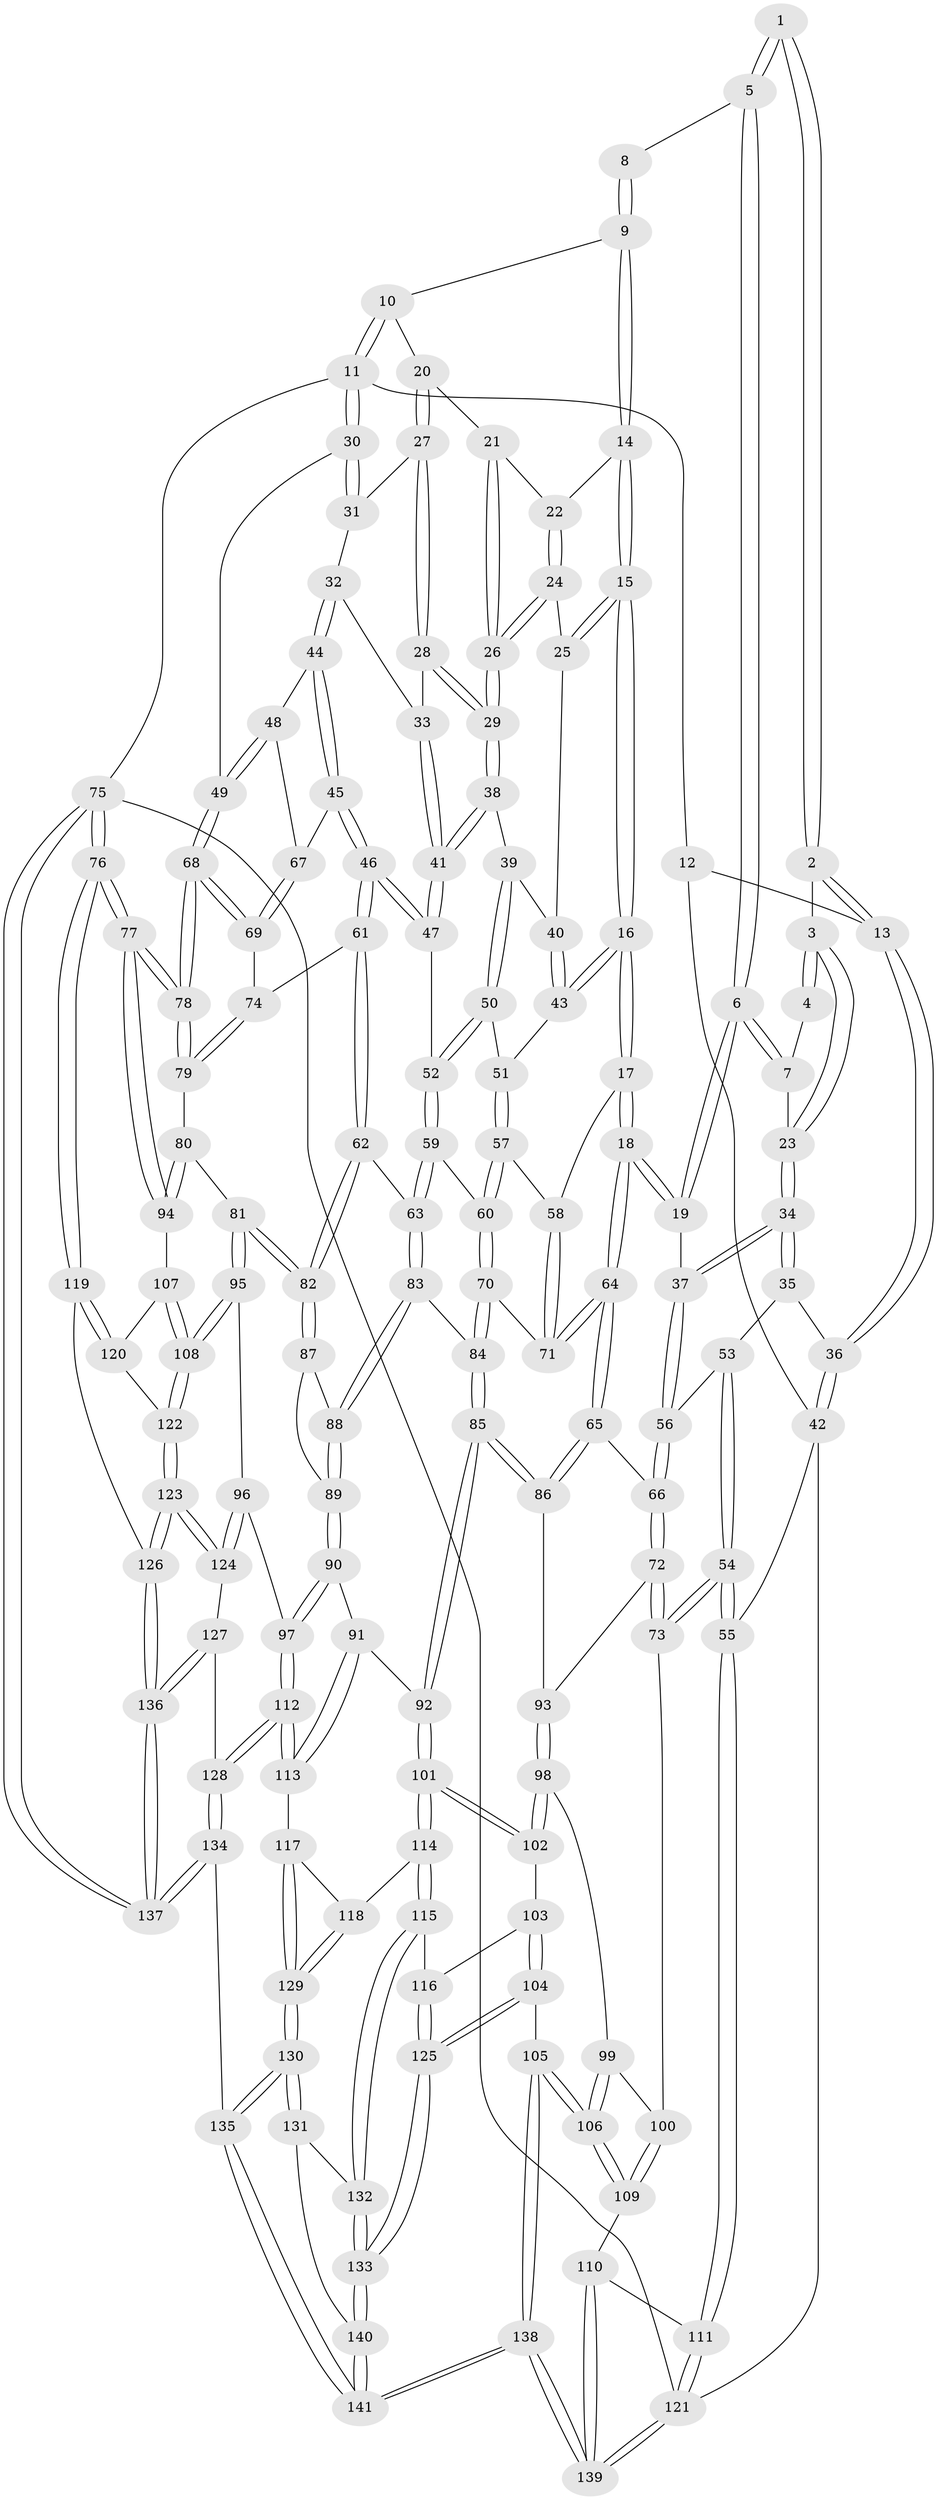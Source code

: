 // coarse degree distribution, {3: 0.47058823529411764, 2: 0.047058823529411764, 4: 0.4823529411764706}
// Generated by graph-tools (version 1.1) at 2025/38/03/04/25 23:38:27]
// undirected, 141 vertices, 349 edges
graph export_dot {
  node [color=gray90,style=filled];
  1 [pos="+0.29037152116025977+0"];
  2 [pos="+0.1284235281252612+0.0821425284196248"];
  3 [pos="+0.19008002587755243+0.11513529470092533"];
  4 [pos="+0.2487595280119196+0.01588637825751828"];
  5 [pos="+0.3364681237557208+0"];
  6 [pos="+0.3054090013421327+0.128931759598263"];
  7 [pos="+0.24187258163655773+0.09502887521707407"];
  8 [pos="+0.35794601149657895+0"];
  9 [pos="+0.4259175480550668+0"];
  10 [pos="+0.7434442919158242+0"];
  11 [pos="+1+0"];
  12 [pos="+0.1153488041482086+0"];
  13 [pos="+0.0664411761186443+0.08647496922462093"];
  14 [pos="+0.42730569430638543+0"];
  15 [pos="+0.40955820972718965+0.1752973346851744"];
  16 [pos="+0.36948449276228884+0.23932012437373054"];
  17 [pos="+0.35091909569475643+0.2506028735448237"];
  18 [pos="+0.34343292806734593+0.2527146572520381"];
  19 [pos="+0.31143398677706824+0.23084656501083975"];
  20 [pos="+0.7388212254364009+0.022877959003498368"];
  21 [pos="+0.6674212724152855+0.05540802462143581"];
  22 [pos="+0.5071908036242873+0"];
  23 [pos="+0.1947288415990397+0.12137470365870447"];
  24 [pos="+0.5258038983288665+0.03214299172469481"];
  25 [pos="+0.5126957918109222+0.1292273489824347"];
  26 [pos="+0.6325621211085363+0.12631486015099905"];
  27 [pos="+0.7419283770558559+0.02773877530108719"];
  28 [pos="+0.7154008076037204+0.12333094471355521"];
  29 [pos="+0.632629607852629+0.12671078189207932"];
  30 [pos="+1+0"];
  31 [pos="+0.7850331493057899+0.06074428468374075"];
  32 [pos="+0.82884454288215+0.1434419991091434"];
  33 [pos="+0.7321632815922948+0.15062243711005577"];
  34 [pos="+0.23069967206153918+0.2071473004931908"];
  35 [pos="+0.05790324813655856+0.18633794919448446"];
  36 [pos="+0.014718437581764061+0.13766502868501773"];
  37 [pos="+0.24975227410615516+0.22142838721060235"];
  38 [pos="+0.6282100878166649+0.14549199519779943"];
  39 [pos="+0.5704442422865232+0.17535939141540016"];
  40 [pos="+0.5443863860029042+0.1655635473437419"];
  41 [pos="+0.6897674809189399+0.22678046113551112"];
  42 [pos="+0+0.13816663974111507"];
  43 [pos="+0.47427697979436007+0.24435446546282097"];
  44 [pos="+0.8346169552242838+0.14801911991574607"];
  45 [pos="+0.8189335796794427+0.2941125300547027"];
  46 [pos="+0.7861839760090726+0.31790912690456125"];
  47 [pos="+0.6949848014505571+0.2550116017716715"];
  48 [pos="+1+0"];
  49 [pos="+1+0"];
  50 [pos="+0.579409995446838+0.28578172590089257"];
  51 [pos="+0.5671410638072327+0.28730874599235884"];
  52 [pos="+0.5803478505833582+0.286161273708646"];
  53 [pos="+0.06475894552372527+0.21939193586603653"];
  54 [pos="+0+0.5434031803061177"];
  55 [pos="+0+0.5423778051824812"];
  56 [pos="+0.12934983028434882+0.3267959896243784"];
  57 [pos="+0.507633581573276+0.34996902730803325"];
  58 [pos="+0.4783184617292541+0.3491053881357605"];
  59 [pos="+0.6327232852759873+0.4578185269533274"];
  60 [pos="+0.5499203062331769+0.45246324831456525"];
  61 [pos="+0.7669748789401947+0.40745715681955685"];
  62 [pos="+0.6868710178359037+0.47483552183658034"];
  63 [pos="+0.6666843065350897+0.4759844843527723"];
  64 [pos="+0.30171672327789784+0.4749509611904629"];
  65 [pos="+0.2782228435102105+0.49346258203188703"];
  66 [pos="+0.09726300006038247+0.49561225645891266"];
  67 [pos="+0.8986874222840738+0.2948771788169229"];
  68 [pos="+1+0.46496597584614063"];
  69 [pos="+1+0.41211538722488383"];
  70 [pos="+0.44158572853583716+0.4908525500546903"];
  71 [pos="+0.4192115261780444+0.48392786441539193"];
  72 [pos="+0+0.5417585507285976"];
  73 [pos="+0+0.5498605562370209"];
  74 [pos="+0.8635851560278104+0.4648413467904983"];
  75 [pos="+1+1"];
  76 [pos="+1+1"];
  77 [pos="+1+0.8098086779264196"];
  78 [pos="+1+0.4753406298859534"];
  79 [pos="+0.9036933400884903+0.6001171995220996"];
  80 [pos="+0.8916381107044804+0.6196596271324847"];
  81 [pos="+0.79589556640743+0.6711303741151833"];
  82 [pos="+0.7864576045379875+0.6618771645707237"];
  83 [pos="+0.5867826607093494+0.6031017483433938"];
  84 [pos="+0.49957105321147044+0.6038330158140212"];
  85 [pos="+0.43295635101485724+0.7171391042775035"];
  86 [pos="+0.31614206844437875+0.6216241595054197"];
  87 [pos="+0.7515282011390727+0.6603686007573437"];
  88 [pos="+0.5981366750526709+0.6310411162158888"];
  89 [pos="+0.5980104021928422+0.6957115846357501"];
  90 [pos="+0.5932393880012254+0.7165473211112667"];
  91 [pos="+0.47859073720143475+0.739650872496605"];
  92 [pos="+0.4347972656118362+0.7236984841545836"];
  93 [pos="+0.24108813281677952+0.729667562197077"];
  94 [pos="+1+0.7503669558642225"];
  95 [pos="+0.7876610701750816+0.7379635777142326"];
  96 [pos="+0.7789735082327554+0.7432274776928104"];
  97 [pos="+0.6672560432002882+0.8004240292832036"];
  98 [pos="+0.24099445536872907+0.7311789548743923"];
  99 [pos="+0.2139283433119237+0.7504840398439028"];
  100 [pos="+0.030402401608753495+0.6728976515837524"];
  101 [pos="+0.39642280674077834+0.784985540425396"];
  102 [pos="+0.2721823991714822+0.7697712626484127"];
  103 [pos="+0.2678244972949305+0.7947469806794174"];
  104 [pos="+0.17662599695541864+0.8754910527152753"];
  105 [pos="+0.12768635465671554+0.8651950986766079"];
  106 [pos="+0.11597522266813179+0.8448517377111598"];
  107 [pos="+0.9760168233751993+0.7681110992576402"];
  108 [pos="+0.7918785308618123+0.7425212497593858"];
  109 [pos="+0.11304839990393992+0.8426674231449522"];
  110 [pos="+0.05763675508678217+0.8561754312993503"];
  111 [pos="+0+0.8656254587604327"];
  112 [pos="+0.6524695322408434+0.8326848399768849"];
  113 [pos="+0.5478126337862447+0.8487677791187982"];
  114 [pos="+0.3927128333133807+0.8227825676587076"];
  115 [pos="+0.37843050367443404+0.8431910553839599"];
  116 [pos="+0.2902831480817692+0.857477520785919"];
  117 [pos="+0.5323334174736958+0.8705370395799029"];
  118 [pos="+0.4102479804233134+0.8360593097346298"];
  119 [pos="+0.9700181153795453+0.9325954628991605"];
  120 [pos="+0.9219429205995058+0.830795262783657"];
  121 [pos="+0+1"];
  122 [pos="+0.8317478105867002+0.8169887558415104"];
  123 [pos="+0.8342076032216856+0.883838317062001"];
  124 [pos="+0.7530194390200121+0.8970424107513382"];
  125 [pos="+0.2448504034367841+0.9088936989011981"];
  126 [pos="+0.8527750879109165+0.9267819879189423"];
  127 [pos="+0.7450992463871277+0.9009631679827594"];
  128 [pos="+0.662055543589694+0.8709271480586522"];
  129 [pos="+0.5039992792656406+0.9651843843560048"];
  130 [pos="+0.5025624006297004+1"];
  131 [pos="+0.3923633220716318+0.9464751189426275"];
  132 [pos="+0.37112248333306025+0.9066477127110332"];
  133 [pos="+0.26395600044688833+0.9427341950842031"];
  134 [pos="+0.609456369604626+1"];
  135 [pos="+0.5805302725307507+1"];
  136 [pos="+0.7781951908820318+1"];
  137 [pos="+0.7015533408807008+1"];
  138 [pos="+0+1"];
  139 [pos="+0+1"];
  140 [pos="+0.2693458574214295+1"];
  141 [pos="+0.2139094070156216+1"];
  1 -- 2;
  1 -- 2;
  1 -- 5;
  1 -- 5;
  2 -- 3;
  2 -- 13;
  2 -- 13;
  3 -- 4;
  3 -- 4;
  3 -- 23;
  3 -- 23;
  4 -- 7;
  5 -- 6;
  5 -- 6;
  5 -- 8;
  6 -- 7;
  6 -- 7;
  6 -- 19;
  6 -- 19;
  7 -- 23;
  8 -- 9;
  8 -- 9;
  9 -- 10;
  9 -- 14;
  9 -- 14;
  10 -- 11;
  10 -- 11;
  10 -- 20;
  11 -- 12;
  11 -- 30;
  11 -- 30;
  11 -- 75;
  12 -- 13;
  12 -- 42;
  13 -- 36;
  13 -- 36;
  14 -- 15;
  14 -- 15;
  14 -- 22;
  15 -- 16;
  15 -- 16;
  15 -- 25;
  15 -- 25;
  16 -- 17;
  16 -- 17;
  16 -- 43;
  16 -- 43;
  17 -- 18;
  17 -- 18;
  17 -- 58;
  18 -- 19;
  18 -- 19;
  18 -- 64;
  18 -- 64;
  19 -- 37;
  20 -- 21;
  20 -- 27;
  20 -- 27;
  21 -- 22;
  21 -- 26;
  21 -- 26;
  22 -- 24;
  22 -- 24;
  23 -- 34;
  23 -- 34;
  24 -- 25;
  24 -- 26;
  24 -- 26;
  25 -- 40;
  26 -- 29;
  26 -- 29;
  27 -- 28;
  27 -- 28;
  27 -- 31;
  28 -- 29;
  28 -- 29;
  28 -- 33;
  29 -- 38;
  29 -- 38;
  30 -- 31;
  30 -- 31;
  30 -- 49;
  31 -- 32;
  32 -- 33;
  32 -- 44;
  32 -- 44;
  33 -- 41;
  33 -- 41;
  34 -- 35;
  34 -- 35;
  34 -- 37;
  34 -- 37;
  35 -- 36;
  35 -- 53;
  36 -- 42;
  36 -- 42;
  37 -- 56;
  37 -- 56;
  38 -- 39;
  38 -- 41;
  38 -- 41;
  39 -- 40;
  39 -- 50;
  39 -- 50;
  40 -- 43;
  40 -- 43;
  41 -- 47;
  41 -- 47;
  42 -- 55;
  42 -- 121;
  43 -- 51;
  44 -- 45;
  44 -- 45;
  44 -- 48;
  45 -- 46;
  45 -- 46;
  45 -- 67;
  46 -- 47;
  46 -- 47;
  46 -- 61;
  46 -- 61;
  47 -- 52;
  48 -- 49;
  48 -- 49;
  48 -- 67;
  49 -- 68;
  49 -- 68;
  50 -- 51;
  50 -- 52;
  50 -- 52;
  51 -- 57;
  51 -- 57;
  52 -- 59;
  52 -- 59;
  53 -- 54;
  53 -- 54;
  53 -- 56;
  54 -- 55;
  54 -- 55;
  54 -- 73;
  54 -- 73;
  55 -- 111;
  55 -- 111;
  56 -- 66;
  56 -- 66;
  57 -- 58;
  57 -- 60;
  57 -- 60;
  58 -- 71;
  58 -- 71;
  59 -- 60;
  59 -- 63;
  59 -- 63;
  60 -- 70;
  60 -- 70;
  61 -- 62;
  61 -- 62;
  61 -- 74;
  62 -- 63;
  62 -- 82;
  62 -- 82;
  63 -- 83;
  63 -- 83;
  64 -- 65;
  64 -- 65;
  64 -- 71;
  64 -- 71;
  65 -- 66;
  65 -- 86;
  65 -- 86;
  66 -- 72;
  66 -- 72;
  67 -- 69;
  67 -- 69;
  68 -- 69;
  68 -- 69;
  68 -- 78;
  68 -- 78;
  69 -- 74;
  70 -- 71;
  70 -- 84;
  70 -- 84;
  72 -- 73;
  72 -- 73;
  72 -- 93;
  73 -- 100;
  74 -- 79;
  74 -- 79;
  75 -- 76;
  75 -- 76;
  75 -- 137;
  75 -- 137;
  75 -- 121;
  76 -- 77;
  76 -- 77;
  76 -- 119;
  76 -- 119;
  77 -- 78;
  77 -- 78;
  77 -- 94;
  77 -- 94;
  78 -- 79;
  78 -- 79;
  79 -- 80;
  80 -- 81;
  80 -- 94;
  80 -- 94;
  81 -- 82;
  81 -- 82;
  81 -- 95;
  81 -- 95;
  82 -- 87;
  82 -- 87;
  83 -- 84;
  83 -- 88;
  83 -- 88;
  84 -- 85;
  84 -- 85;
  85 -- 86;
  85 -- 86;
  85 -- 92;
  85 -- 92;
  86 -- 93;
  87 -- 88;
  87 -- 89;
  88 -- 89;
  88 -- 89;
  89 -- 90;
  89 -- 90;
  90 -- 91;
  90 -- 97;
  90 -- 97;
  91 -- 92;
  91 -- 113;
  91 -- 113;
  92 -- 101;
  92 -- 101;
  93 -- 98;
  93 -- 98;
  94 -- 107;
  95 -- 96;
  95 -- 108;
  95 -- 108;
  96 -- 97;
  96 -- 124;
  96 -- 124;
  97 -- 112;
  97 -- 112;
  98 -- 99;
  98 -- 102;
  98 -- 102;
  99 -- 100;
  99 -- 106;
  99 -- 106;
  100 -- 109;
  100 -- 109;
  101 -- 102;
  101 -- 102;
  101 -- 114;
  101 -- 114;
  102 -- 103;
  103 -- 104;
  103 -- 104;
  103 -- 116;
  104 -- 105;
  104 -- 125;
  104 -- 125;
  105 -- 106;
  105 -- 106;
  105 -- 138;
  105 -- 138;
  106 -- 109;
  106 -- 109;
  107 -- 108;
  107 -- 108;
  107 -- 120;
  108 -- 122;
  108 -- 122;
  109 -- 110;
  110 -- 111;
  110 -- 139;
  110 -- 139;
  111 -- 121;
  111 -- 121;
  112 -- 113;
  112 -- 113;
  112 -- 128;
  112 -- 128;
  113 -- 117;
  114 -- 115;
  114 -- 115;
  114 -- 118;
  115 -- 116;
  115 -- 132;
  115 -- 132;
  116 -- 125;
  116 -- 125;
  117 -- 118;
  117 -- 129;
  117 -- 129;
  118 -- 129;
  118 -- 129;
  119 -- 120;
  119 -- 120;
  119 -- 126;
  120 -- 122;
  121 -- 139;
  121 -- 139;
  122 -- 123;
  122 -- 123;
  123 -- 124;
  123 -- 124;
  123 -- 126;
  123 -- 126;
  124 -- 127;
  125 -- 133;
  125 -- 133;
  126 -- 136;
  126 -- 136;
  127 -- 128;
  127 -- 136;
  127 -- 136;
  128 -- 134;
  128 -- 134;
  129 -- 130;
  129 -- 130;
  130 -- 131;
  130 -- 131;
  130 -- 135;
  130 -- 135;
  131 -- 132;
  131 -- 140;
  132 -- 133;
  132 -- 133;
  133 -- 140;
  133 -- 140;
  134 -- 135;
  134 -- 137;
  134 -- 137;
  135 -- 141;
  135 -- 141;
  136 -- 137;
  136 -- 137;
  138 -- 139;
  138 -- 139;
  138 -- 141;
  138 -- 141;
  140 -- 141;
  140 -- 141;
}
